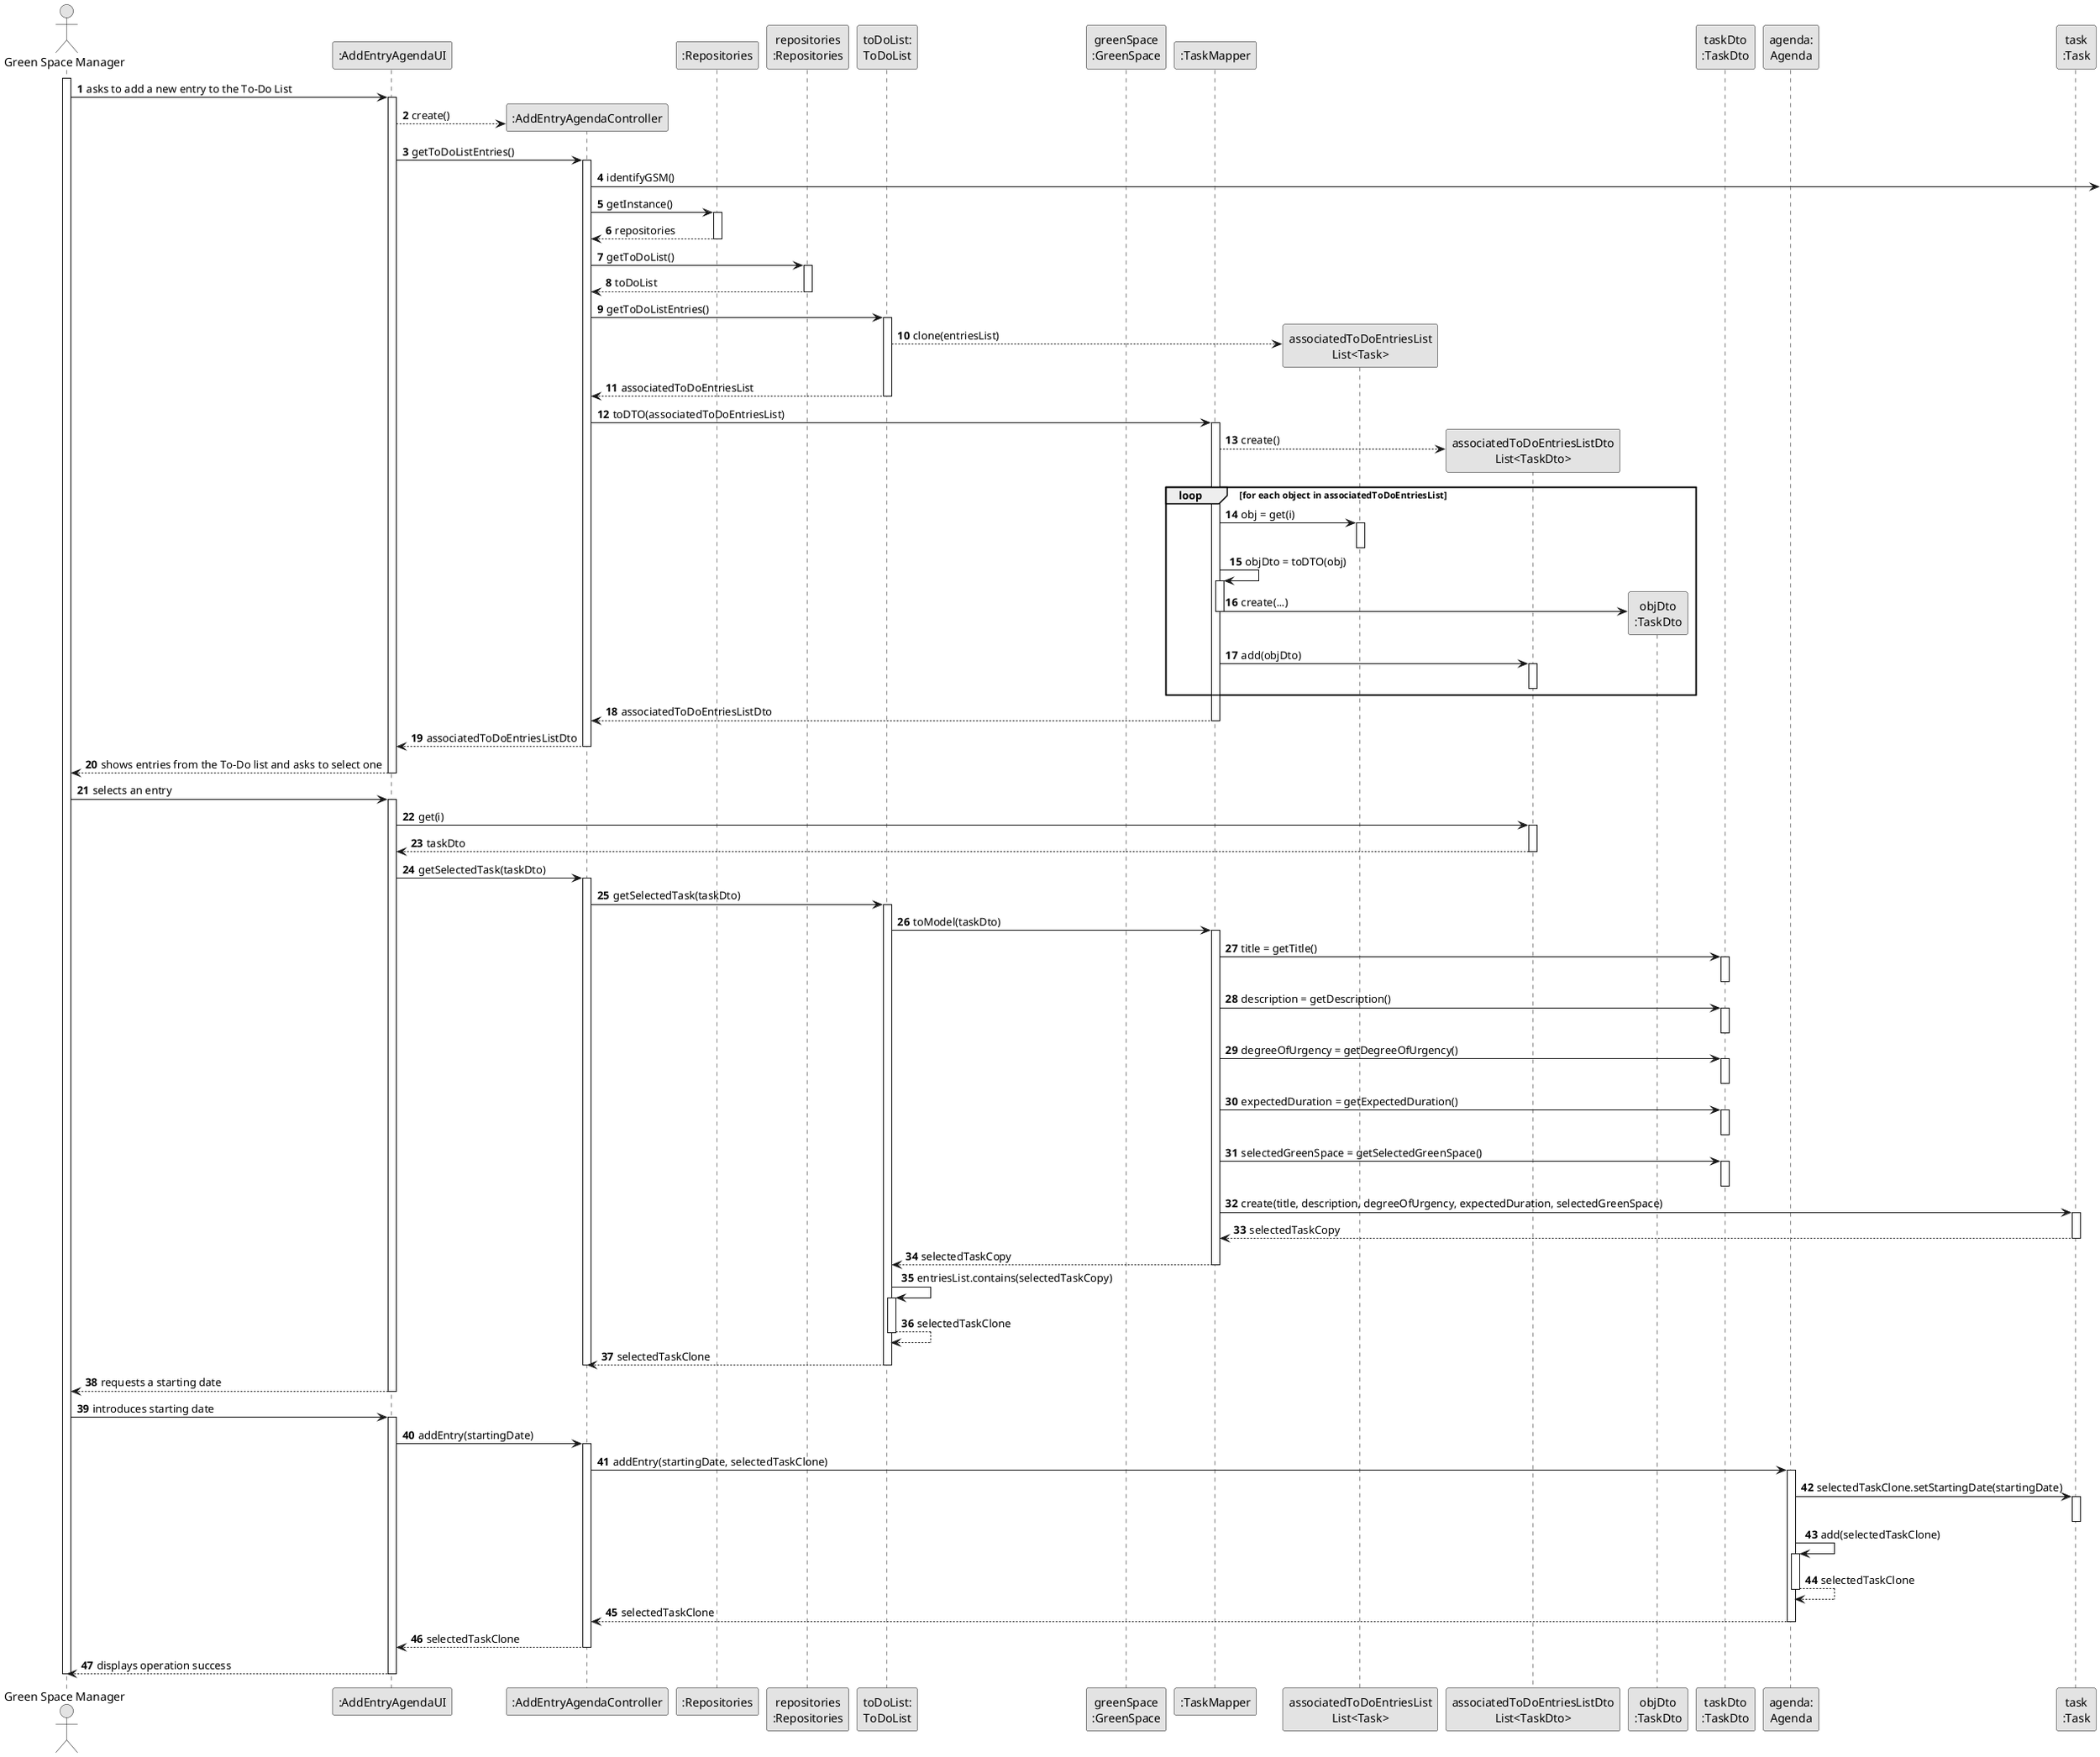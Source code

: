 @startuml
skinparam monochrome true
skinparam packageStyle rectangle
skinparam shadowing false

autonumber

'hide footbox
actor "Green Space Manager" as GSM
participant ":AddEntryAgendaUI" as UI
participant ":AddEntryAgendaController" as CTRL
participant ":Repositories" as RepositorySingleton
participant "repositories\n:Repositories" as PLAT
participant "toDoList:\nToDoList" as ToDoList
participant "greenSpace\n:GreenSpace" as greenSpace
participant ":TaskMapper" as TaskMapper
participant "associatedToDoEntriesList\nList<Task>" as associatedToDoEntriesList
participant "associatedToDoEntriesListDto\nList<TaskDto>" as associatedToDoEntriesListDto
participant "objDto\n:TaskDto" as taskDto
participant "taskDto\n:TaskDto" as TaskDto
participant "agenda:\nAgenda" as Agenda
participant "task\n:Task" as task

activate GSM

    GSM -> UI : asks to add a new entry to the To-Do List
    activate UI

        UI --> CTRL** : create()
        UI -> CTRL : getToDoListEntries()
        activate CTRL

            CTRL -> : identifyGSM()

            CTRL -> RepositorySingleton : getInstance()
                activate RepositorySingleton

                    RepositorySingleton --> CTRL: repositories
                deactivate RepositorySingleton

                CTRL -> PLAT : getToDoList()
                activate PLAT

                    PLAT --> CTRL : toDoList
                deactivate PLAT

                CTRL -> ToDoList : getToDoListEntries()
                activate ToDoList

                    ToDoList --> associatedToDoEntriesList** : clone(entriesList)
                    ToDoList --> CTRL : associatedToDoEntriesList
                deactivate ToDoList

                CTRL -> TaskMapper : toDTO(associatedToDoEntriesList)
                activate TaskMapper

                    TaskMapper --> associatedToDoEntriesListDto** : create()

                    loop for each object in associatedToDoEntriesList
                        TaskMapper -> associatedToDoEntriesList : obj = get(i)
                        activate associatedToDoEntriesList

                            deactivate associatedToDoEntriesList

                        TaskMapper -> TaskMapper : objDto = toDTO(obj)
                        activate TaskMapper

                            TaskMapper -> taskDto** :create(...)
                            deactivate TaskMapper

                        TaskMapper -> associatedToDoEntriesListDto : add(objDto)
                        activate associatedToDoEntriesListDto

                            deactivate associatedToDoEntriesListDto

                        end loop

                    TaskMapper --> CTRL : associatedToDoEntriesListDto
                    deactivate TaskMapper

                CTRL --> UI : associatedToDoEntriesListDto
                deactivate CTRL
            UI --> GSM : shows entries from the To-Do list and asks to select one
            deactivate UI

        GSM -> UI : selects an entry
        activate UI

            UI -> associatedToDoEntriesListDto : get(i)
            activate associatedToDoEntriesListDto

                associatedToDoEntriesListDto --> UI : taskDto
            deactivate associatedToDoEntriesListDto

            UI -> CTRL : getSelectedTask(taskDto)
            activate CTRL

                CTRL -> ToDoList : getSelectedTask(taskDto)
                activate ToDoList

                    ToDoList -> TaskMapper : toModel(taskDto)
                    activate TaskMapper

                        TaskMapper -> TaskDto : title = getTitle()
                        activate TaskDto
                        deactivate TaskDto

                        TaskMapper -> TaskDto : description = getDescription()
                        activate TaskDto
                        deactivate TaskDto

                        TaskMapper -> TaskDto : degreeOfUrgency = getDegreeOfUrgency()
                        activate TaskDto
                        deactivate TaskDto

                        TaskMapper -> TaskDto : expectedDuration = getExpectedDuration()
                        activate TaskDto
                        deactivate TaskDto

                        TaskMapper -> TaskDto : selectedGreenSpace = getSelectedGreenSpace()
                        activate TaskDto
                        deactivate TaskDto

                        TaskMapper -> task : create(title, description, degreeOfUrgency, expectedDuration, selectedGreenSpace)
                        activate task

                            task --> TaskMapper : selectedTaskCopy
                        deactivate task

                        TaskMapper --> ToDoList : selectedTaskCopy
                        deactivate TaskMapper

                    ToDoList -> ToDoList: entriesList.contains(selectedTaskCopy)
                    activate ToDoList

                        ToDoList --> ToDoList : selectedTaskClone
                    deactivate ToDoList

                    ToDoList --> CTRL : selectedTaskClone
                    deactivate ToDoList

                deactivate CTRL

            UI --> GSM : requests a starting date
            deactivate UI

        GSM -> UI : introduces starting date
        activate UI

            UI -> CTRL : addEntry(startingDate)
            activate CTRL

                CTRL -> Agenda : addEntry(startingDate, selectedTaskClone)
                activate Agenda

                    Agenda -> task : selectedTaskClone.setStartingDate(startingDate)
                    activate task
                    deactivate task

                    Agenda -> Agenda : add(selectedTaskClone)
                    activate Agenda

                        Agenda --> Agenda : selectedTaskClone
                    deactivate Agenda

                    Agenda --> CTRL : selectedTaskClone
                    deactivate Agenda

                CTRL --> UI : selectedTaskClone
                deactivate CTRL

            UI --> GSM : displays operation success
            deactivate UI

        deactivate GSM

@enduml